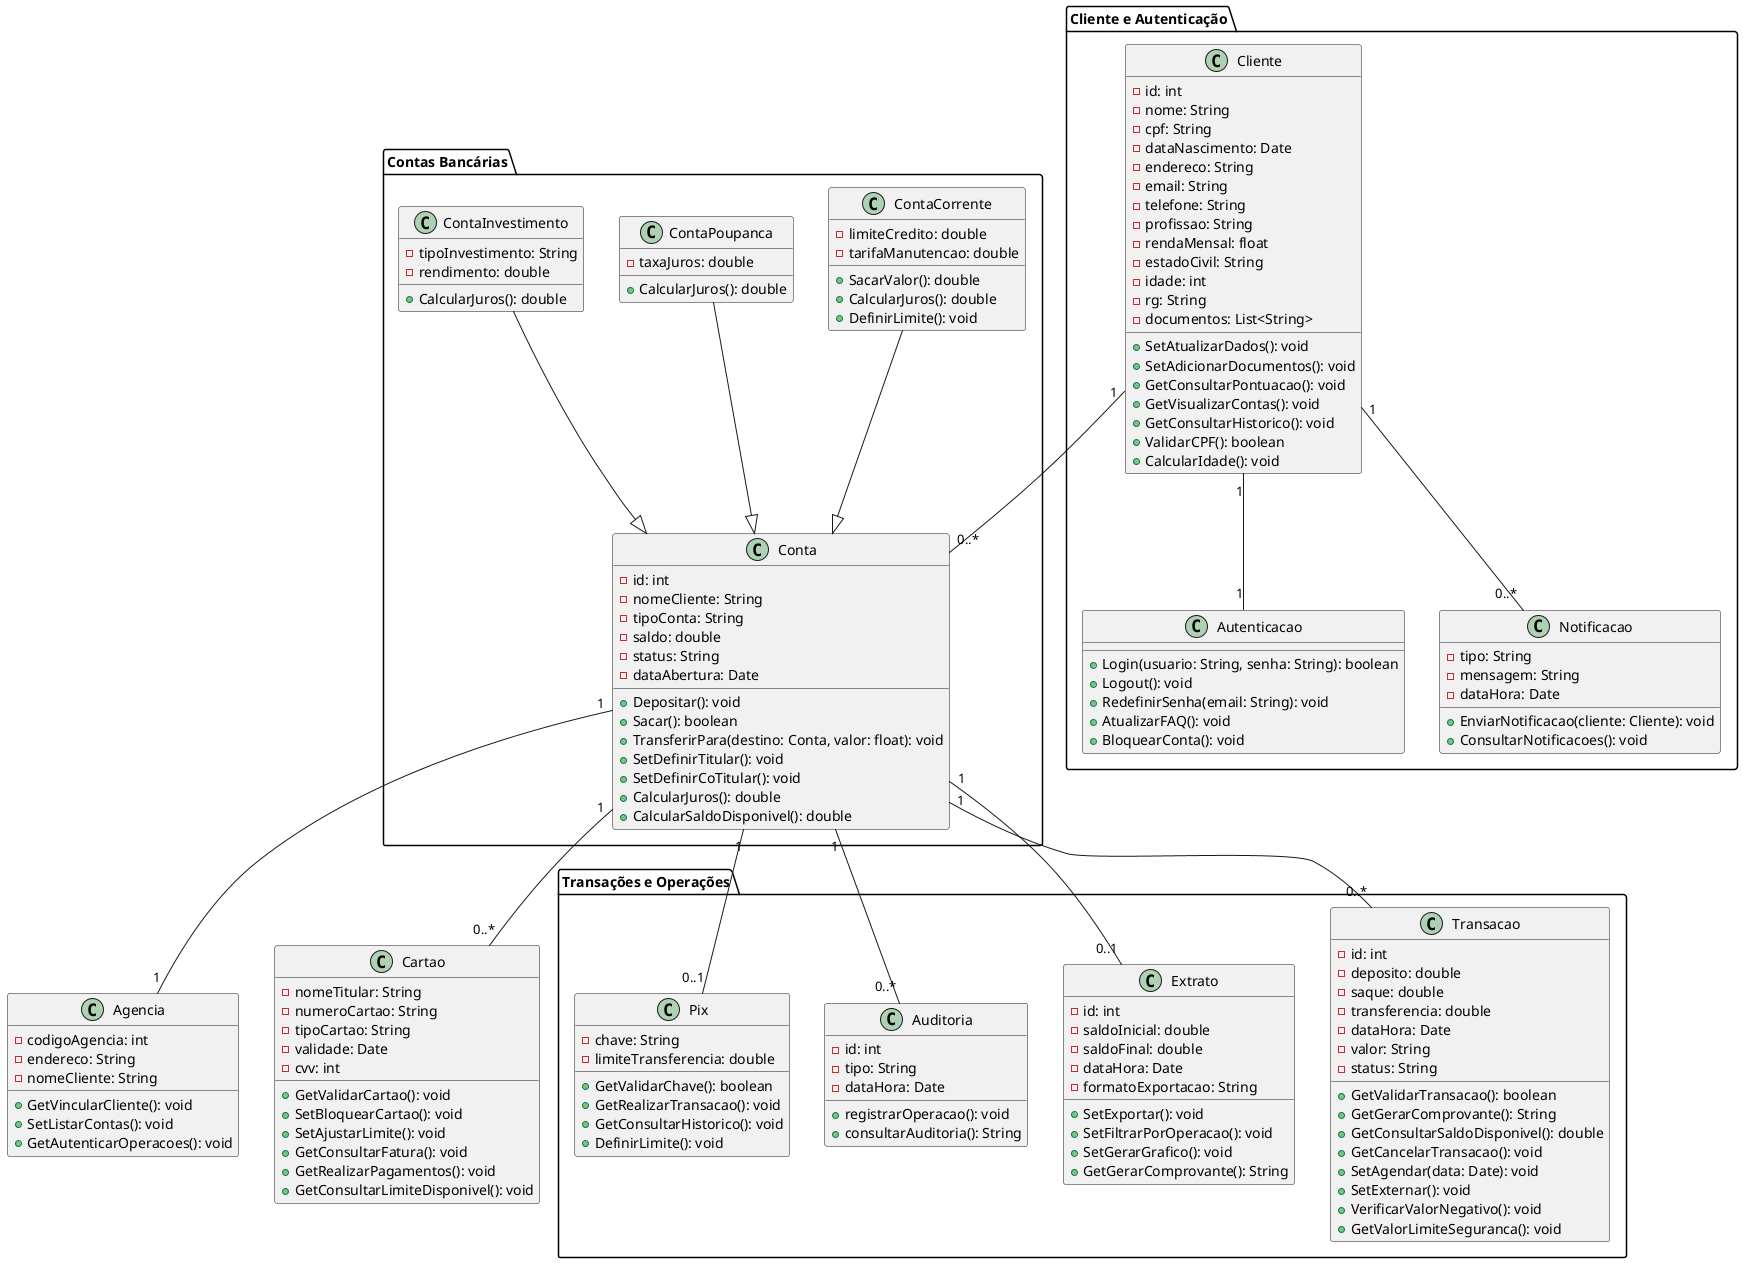 ,,@startuml

' --- Agrupamento de classes de USUÁRIO/CLIENTE ---
package "Cliente e Autenticação" {
  class Cliente {
    - id: int
    - nome: String
    - cpf: String
    - dataNascimento: Date
    - endereco: String
    - email: String
    - telefone: String
    - profissao: String
    - rendaMensal: float
    - estadoCivil: String
    - idade: int
    - rg: String
    - documentos: List<String>
    + SetAtualizarDados(): void
    + SetAdicionarDocumentos(): void
    + GetConsultarPontuacao(): void
    + GetVisualizarContas(): void
    + GetConsultarHistorico(): void
    + ValidarCPF(): boolean
    + CalcularIdade(): void
  }

  class Autenticacao {
    + Login(usuario: String, senha: String): boolean
    + Logout(): void
    + RedefinirSenha(email: String): void
    + AtualizarFAQ(): void
    + BloquearConta(): void
  }

  class Notificacao {
    - tipo: String
    - mensagem: String
    - dataHora: Date
    + EnviarNotificacao(cliente: Cliente): void
    + ConsultarNotificacoes(): void
  }
}

' --- Agrupamento das CONTAS e VARIAÇÕES ---
package "Contas Bancárias" {
  class Conta {
    - id: int
    - nomeCliente: String
    - tipoConta: String
    - saldo: double
    - status: String
    - dataAbertura: Date
    + Depositar(): void
    + Sacar(): boolean
    + TransferirPara(destino: Conta, valor: float): void
    + SetDefinirTitular(): void
    + SetDefinirCoTitular(): void
    + CalcularJuros(): double
    + CalcularSaldoDisponivel(): double
  }

  class ContaCorrente {
    - limiteCredito: double
    - tarifaManutencao: double
    + SacarValor(): double
    + CalcularJuros(): double
    + DefinirLimite(): void
  }

  class ContaPoupanca {
    - taxaJuros: double
    + CalcularJuros(): double
  }

  class ContaInvestimento {
    - tipoInvestimento: String
    - rendimento: double
    + CalcularJuros(): double
  }
}

' --- Agrupamento de OPERAÇÕES E FINANÇAS ---
package "Transações e Operações" {
  class Transacao {
    - id: int
    - deposito: double
    - saque: double
    - transferencia: double
    - dataHora: Date
    - valor: String
    - status: String
    + GetValidarTransacao(): boolean
    + GetGerarComprovante(): String
    + GetConsultarSaldoDisponivel(): double
    + GetCancelarTransacao(): void
    + SetAgendar(data: Date): void
    + SetExternar(): void
    + VerificarValorNegativo(): void
    + GetValorLimiteSeguranca(): void
  }

  class Extrato {
    - id: int
    - saldoInicial: double
    - saldoFinal: double
    - dataHora: Date
    - formatoExportacao: String
    + SetExportar(): void
    + SetFiltrarPorOperacao(): void
    + SetGerarGrafico(): void
    + GetGerarComprovante(): String
  }

  class Auditoria {
    - id: int
    - tipo: String
    - dataHora: Date
    + registrarOperacao(): void
    + consultarAuditoria(): String
  }

  class Pix {
    - chave: String
    - limiteTransferencia: double
    + GetValidarChave(): boolean
    + GetRealizarTransacao(): void
    + GetConsultarHistorico(): void
    + DefinirLimite(): void
  }
}

' --- OUTROS ---
class Agencia {
  - codigoAgencia: int
  - endereco: String
  - nomeCliente: String
  + GetVincularCliente(): void
  + SetListarContas(): void
  + GetAutenticarOperacoes(): void
}

class Cartao {
  - nomeTitular: String
  - numeroCartao: String
  - tipoCartao: String
  - validade: Date
  - cvv: int
  + GetValidarCartao(): void
  + SetBloquearCartao(): void
  + SetAjustarLimite(): void
  + GetConsultarFatura(): void
  + GetRealizarPagamentos(): void
  + GetConsultarLimiteDisponivel(): void
}

' --- Heranças (generalizações) ---
ContaCorrente --|> Conta
ContaPoupanca --|> Conta
ContaInvestimento --|> Conta

' --- Relacionamentos (associações) ---
Cliente "1" -- "0..*" Conta
Cliente "1" -- "0..*" Notificacao
Conta "1" -- "0..*" Cartao
Conta "1" -- "0..*" Transacao
Conta "1" -- "0..1" Extrato
Conta "1" -- "1" Agencia
Conta "1" -- "0..1" Pix
Conta "1" -- "0..*" Auditoria
Cliente "1" -- "1" Autenticacao


@enduml
